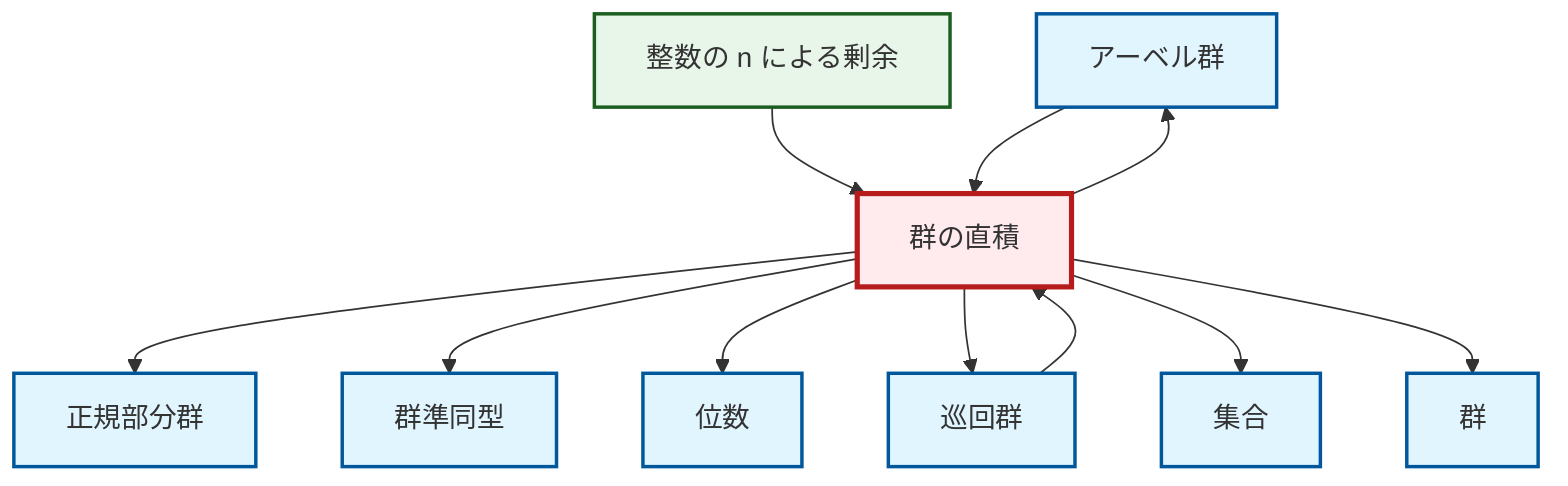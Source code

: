 graph TD
    classDef definition fill:#e1f5fe,stroke:#01579b,stroke-width:2px
    classDef theorem fill:#f3e5f5,stroke:#4a148c,stroke-width:2px
    classDef axiom fill:#fff3e0,stroke:#e65100,stroke-width:2px
    classDef example fill:#e8f5e9,stroke:#1b5e20,stroke-width:2px
    classDef current fill:#ffebee,stroke:#b71c1c,stroke-width:3px
    def-abelian-group["アーベル群"]:::definition
    def-order["位数"]:::definition
    def-cyclic-group["巡回群"]:::definition
    def-direct-product["群の直積"]:::definition
    def-group["群"]:::definition
    def-normal-subgroup["正規部分群"]:::definition
    def-set["集合"]:::definition
    ex-quotient-integers-mod-n["整数の n による剰余"]:::example
    def-homomorphism["群準同型"]:::definition
    def-direct-product --> def-normal-subgroup
    def-direct-product --> def-homomorphism
    ex-quotient-integers-mod-n --> def-direct-product
    def-cyclic-group --> def-direct-product
    def-direct-product --> def-order
    def-direct-product --> def-cyclic-group
    def-direct-product --> def-set
    def-direct-product --> def-group
    def-direct-product --> def-abelian-group
    def-abelian-group --> def-direct-product
    class def-direct-product current